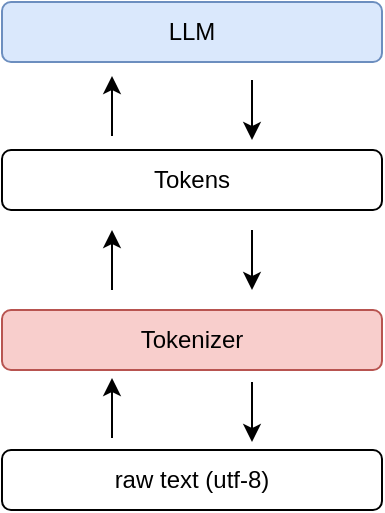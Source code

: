 <mxfile version="13.9.9" type="device"><diagram id="gUXDbUiRLYkSehHOLjvI" name="Page-1"><mxGraphModel dx="620" dy="1586" grid="1" gridSize="10" guides="1" tooltips="1" connect="1" arrows="1" fold="1" page="1" pageScale="1" pageWidth="850" pageHeight="1100" math="0" shadow="0"><root><mxCell id="0"/><mxCell id="1" parent="0"/><mxCell id="Mu8V5ae9tKs4iOma7Ghu-20" value="" style="group" vertex="1" connectable="0" parent="1"><mxGeometry x="205" y="-4" width="190" height="254" as="geometry"/></mxCell><mxCell id="Mu8V5ae9tKs4iOma7Ghu-1" value="LLM" style="rounded=1;whiteSpace=wrap;html=1;strokeColor=#6c8ebf;fillColor=#dae8fc;" vertex="1" parent="Mu8V5ae9tKs4iOma7Ghu-20"><mxGeometry width="190" height="30" as="geometry"/></mxCell><mxCell id="Mu8V5ae9tKs4iOma7Ghu-6" value="Tokens" style="rounded=1;whiteSpace=wrap;html=1;" vertex="1" parent="Mu8V5ae9tKs4iOma7Ghu-20"><mxGeometry y="74" width="190" height="30" as="geometry"/></mxCell><mxCell id="Mu8V5ae9tKs4iOma7Ghu-7" value="Tokenizer" style="rounded=1;whiteSpace=wrap;html=1;fillColor=#f8cecc;strokeColor=#b85450;" vertex="1" parent="Mu8V5ae9tKs4iOma7Ghu-20"><mxGeometry y="154" width="190" height="30" as="geometry"/></mxCell><mxCell id="Mu8V5ae9tKs4iOma7Ghu-8" value="raw text (utf-8)" style="rounded=1;whiteSpace=wrap;html=1;" vertex="1" parent="Mu8V5ae9tKs4iOma7Ghu-20"><mxGeometry y="224" width="190" height="30" as="geometry"/></mxCell><mxCell id="Mu8V5ae9tKs4iOma7Ghu-9" value="" style="endArrow=classic;html=1;" edge="1" parent="Mu8V5ae9tKs4iOma7Ghu-20"><mxGeometry width="50" height="50" relative="1" as="geometry"><mxPoint x="55" y="218" as="sourcePoint"/><mxPoint x="55" y="188" as="targetPoint"/></mxGeometry></mxCell><mxCell id="Mu8V5ae9tKs4iOma7Ghu-12" value="" style="endArrow=classic;html=1;" edge="1" parent="Mu8V5ae9tKs4iOma7Ghu-20"><mxGeometry width="50" height="50" relative="1" as="geometry"><mxPoint x="55" y="144" as="sourcePoint"/><mxPoint x="55" y="114" as="targetPoint"/></mxGeometry></mxCell><mxCell id="Mu8V5ae9tKs4iOma7Ghu-13" value="" style="endArrow=classic;html=1;" edge="1" parent="Mu8V5ae9tKs4iOma7Ghu-20"><mxGeometry width="50" height="50" relative="1" as="geometry"><mxPoint x="55" y="67" as="sourcePoint"/><mxPoint x="55" y="37" as="targetPoint"/></mxGeometry></mxCell><mxCell id="Mu8V5ae9tKs4iOma7Ghu-17" value="" style="endArrow=classic;html=1;fontStyle=1" edge="1" parent="Mu8V5ae9tKs4iOma7Ghu-20"><mxGeometry width="50" height="50" relative="1" as="geometry"><mxPoint x="125" y="39" as="sourcePoint"/><mxPoint x="125" y="69" as="targetPoint"/></mxGeometry></mxCell><mxCell id="Mu8V5ae9tKs4iOma7Ghu-18" value="" style="endArrow=classic;html=1;fontStyle=1" edge="1" parent="Mu8V5ae9tKs4iOma7Ghu-20"><mxGeometry width="50" height="50" relative="1" as="geometry"><mxPoint x="125" y="114" as="sourcePoint"/><mxPoint x="125" y="144" as="targetPoint"/></mxGeometry></mxCell><mxCell id="Mu8V5ae9tKs4iOma7Ghu-19" value="" style="endArrow=classic;html=1;fontStyle=1" edge="1" parent="Mu8V5ae9tKs4iOma7Ghu-20"><mxGeometry width="50" height="50" relative="1" as="geometry"><mxPoint x="125" y="190" as="sourcePoint"/><mxPoint x="125" y="220" as="targetPoint"/></mxGeometry></mxCell></root></mxGraphModel></diagram></mxfile>